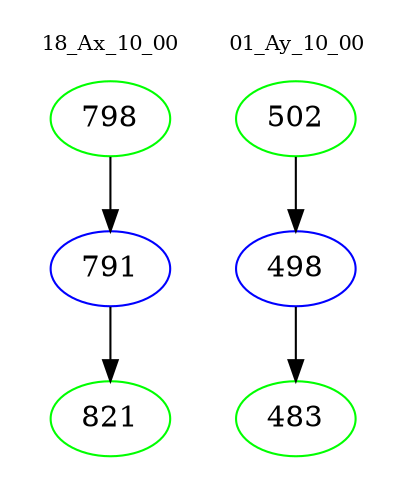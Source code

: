 digraph{
subgraph cluster_0 {
color = white
label = "18_Ax_10_00";
fontsize=10;
T0_798 [label="798", color="green"]
T0_798 -> T0_791 [color="black"]
T0_791 [label="791", color="blue"]
T0_791 -> T0_821 [color="black"]
T0_821 [label="821", color="green"]
}
subgraph cluster_1 {
color = white
label = "01_Ay_10_00";
fontsize=10;
T1_502 [label="502", color="green"]
T1_502 -> T1_498 [color="black"]
T1_498 [label="498", color="blue"]
T1_498 -> T1_483 [color="black"]
T1_483 [label="483", color="green"]
}
}
